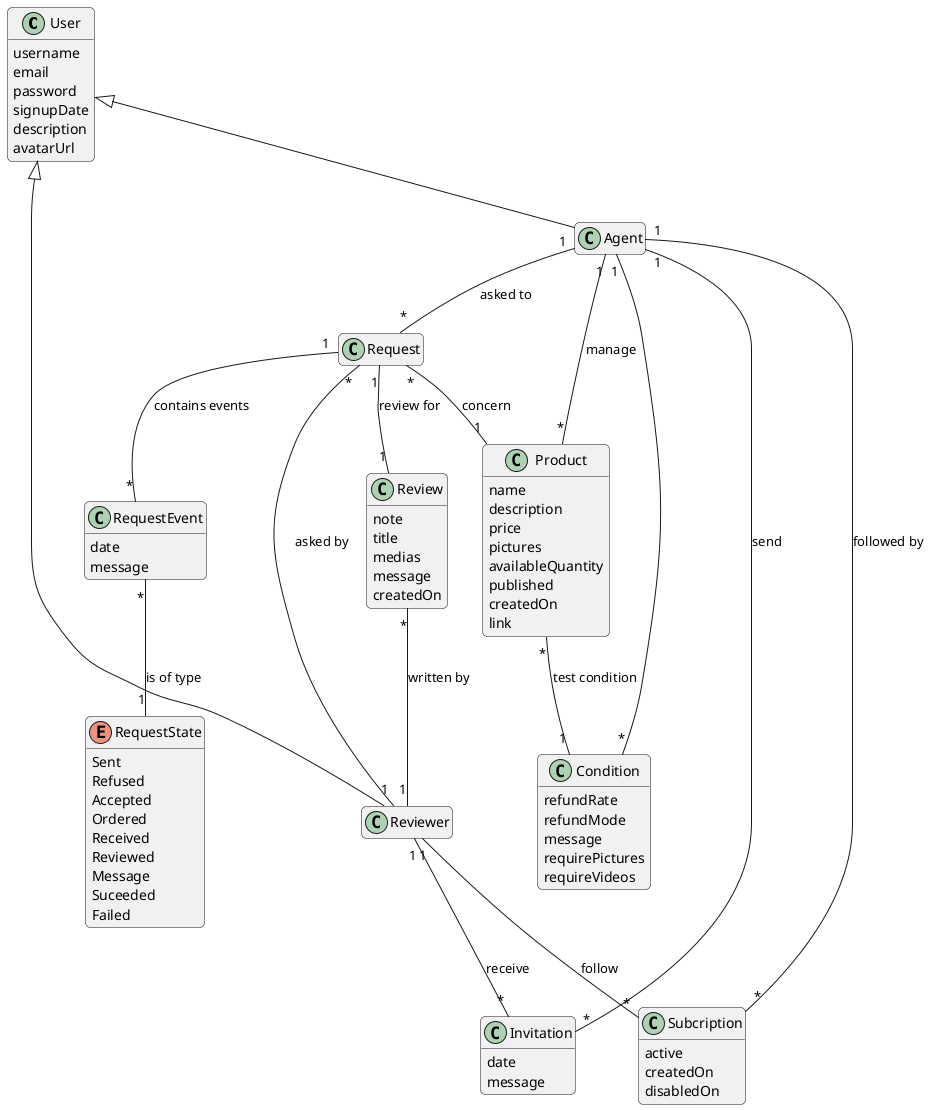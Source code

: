 @startuml "Livl Reviews"

skinparam roundcorner 10
hide empty methods
hide empty members

class User {
    username
    email
    password
    signupDate
    description
    avatarUrl
}

class Agent extends User {
    
}


class Reviewer extends User {
    
}

class Invitation {
    date
    message
}

Agent "1" -- "*" Invitation : send
Reviewer "1" -- "*" Invitation : receive

enum RequestState {
    Sent
    Refused
    Accepted
    Ordered
    Received
    Reviewed
    Message
    Suceeded
    Failed
}

Agent "1" -- "*" Condition

class Request {
    
}

class RequestEvent {
    date
    message
}

class Review {
    note
    title
    medias
    message
    createdOn
}

Review "*" -- "1" Reviewer : written by
Request "1" -- "1" Review : review for

class Condition {
    refundRate
    refundMode
    message
    requirePictures
    requireVideos
}

class Product {
    name
    description
    price
    pictures
    availableQuantity
    published
    createdOn
    link
}

Product "*" -- "1" Condition : test condition

RequestEvent "*" -- "1" RequestState : is of type
Reviewer "1" -- "*" Request : asked by
Agent "1" -- "*" Request : asked to
Request "1" -- "*" RequestEvent : contains events
Request "*" -- "1" Product : concern
Agent "1" -- "*" Product : manage

class Subcription {
    active
    createdOn
    disabledOn
}

Agent "1" -- "*" Subcription : followed by
Reviewer "1" -- "*" Subcription : follow

@enduml